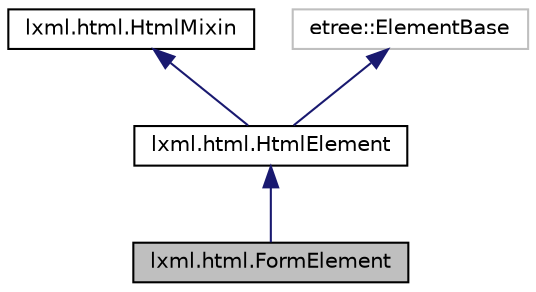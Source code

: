 digraph "lxml.html.FormElement"
{
 // LATEX_PDF_SIZE
  edge [fontname="Helvetica",fontsize="10",labelfontname="Helvetica",labelfontsize="10"];
  node [fontname="Helvetica",fontsize="10",shape=record];
  Node1 [label="lxml.html.FormElement",height=0.2,width=0.4,color="black", fillcolor="grey75", style="filled", fontcolor="black",tooltip="form handling"];
  Node2 -> Node1 [dir="back",color="midnightblue",fontsize="10",style="solid"];
  Node2 [label="lxml.html.HtmlElement",height=0.2,width=0.4,color="black", fillcolor="white", style="filled",URL="$classlxml_1_1html_1_1HtmlElement.html",tooltip=" "];
  Node3 -> Node2 [dir="back",color="midnightblue",fontsize="10",style="solid"];
  Node3 [label="lxml.html.HtmlMixin",height=0.2,width=0.4,color="black", fillcolor="white", style="filled",URL="$classlxml_1_1html_1_1HtmlMixin.html",tooltip=" "];
  Node4 -> Node2 [dir="back",color="midnightblue",fontsize="10",style="solid"];
  Node4 [label="etree::ElementBase",height=0.2,width=0.4,color="grey75", fillcolor="white", style="filled",tooltip=" "];
}
